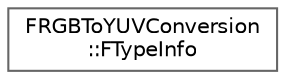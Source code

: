 digraph "Graphical Class Hierarchy"
{
 // INTERACTIVE_SVG=YES
 // LATEX_PDF_SIZE
  bgcolor="transparent";
  edge [fontname=Helvetica,fontsize=10,labelfontname=Helvetica,labelfontsize=10];
  node [fontname=Helvetica,fontsize=10,shape=box,height=0.2,width=0.4];
  rankdir="LR";
  Node0 [id="Node000000",label="FRGBToYUVConversion\l::FTypeInfo",height=0.2,width=0.4,color="grey40", fillcolor="white", style="filled",URL="$d7/dab/structFRGBToYUVConversion_1_1FTypeInfo.html",tooltip=" "];
}
